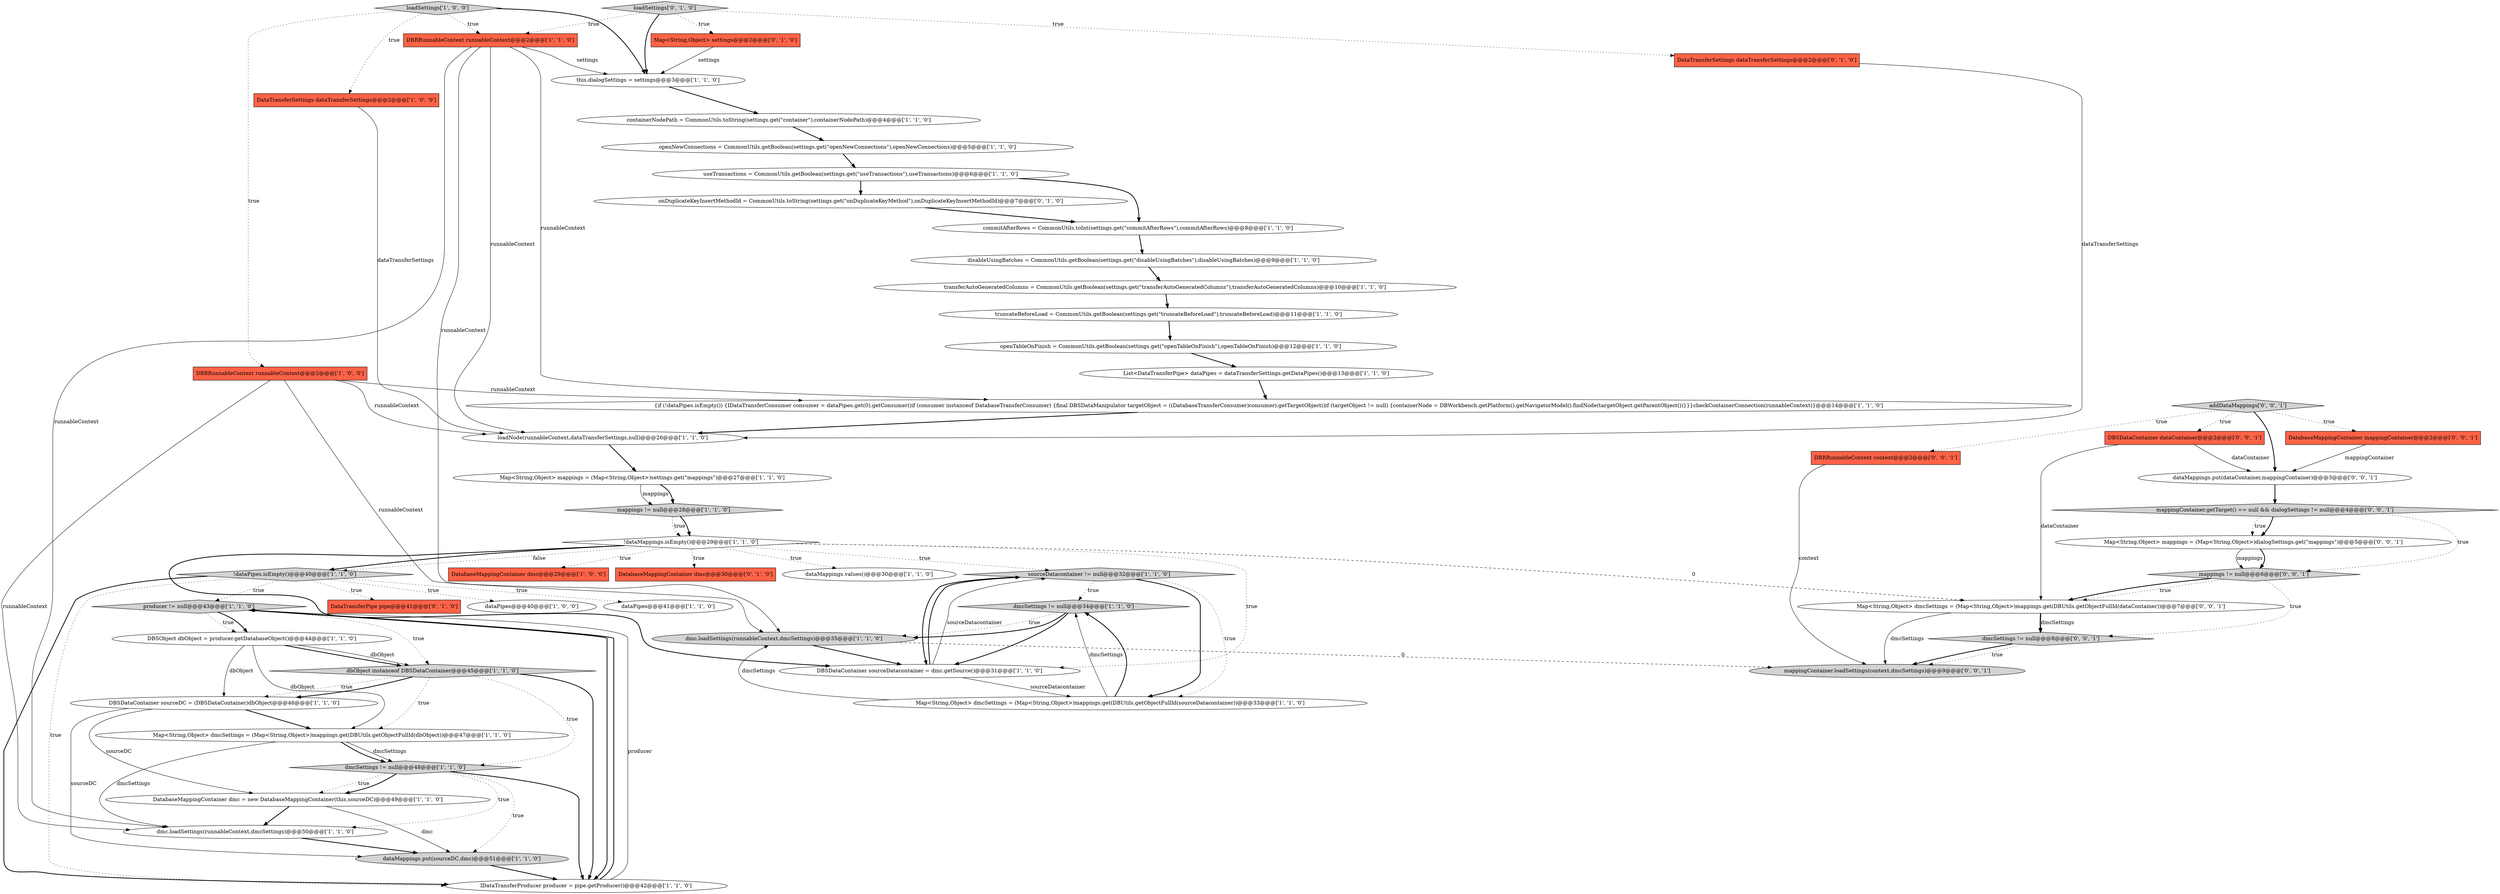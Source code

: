 digraph {
5 [style = filled, label = "loadNode(runnableContext,dataTransferSettings,null)@@@26@@@['1', '1', '0']", fillcolor = white, shape = ellipse image = "AAA0AAABBB1BBB"];
7 [style = filled, label = "Map<String,Object> mappings = (Map<String,Object>)settings.get(\"mappings\")@@@27@@@['1', '1', '0']", fillcolor = white, shape = ellipse image = "AAA0AAABBB1BBB"];
30 [style = filled, label = "mappings != null@@@28@@@['1', '1', '0']", fillcolor = lightgray, shape = diamond image = "AAA0AAABBB1BBB"];
55 [style = filled, label = "Map<String,Object> mappings = (Map<String,Object>)dialogSettings.get(\"mappings\")@@@5@@@['0', '0', '1']", fillcolor = white, shape = ellipse image = "AAA0AAABBB3BBB"];
20 [style = filled, label = "dbObject instanceof DBSDataContainer@@@45@@@['1', '1', '0']", fillcolor = lightgray, shape = diamond image = "AAA0AAABBB1BBB"];
35 [style = filled, label = "{if (!dataPipes.isEmpty()) {IDataTransferConsumer consumer = dataPipes.get(0).getConsumer()if (consumer instanceof DatabaseTransferConsumer) {final DBSDataManipulator targetObject = ((DatabaseTransferConsumer)consumer).getTargetObject()if (targetObject != null) {containerNode = DBWorkbench.getPlatform().getNavigatorModel().findNode(targetObject.getParentObject())}}}checkContainerConnection(runnableContext)}@@@14@@@['1', '1', '0']", fillcolor = white, shape = ellipse image = "AAA0AAABBB1BBB"];
18 [style = filled, label = "List<DataTransferPipe> dataPipes = dataTransferSettings.getDataPipes()@@@13@@@['1', '1', '0']", fillcolor = white, shape = ellipse image = "AAA0AAABBB1BBB"];
13 [style = filled, label = "this.dialogSettings = settings@@@3@@@['1', '1', '0']", fillcolor = white, shape = ellipse image = "AAA0AAABBB1BBB"];
19 [style = filled, label = "producer != null@@@43@@@['1', '1', '0']", fillcolor = lightgray, shape = diamond image = "AAA0AAABBB1BBB"];
25 [style = filled, label = "DBRRunnableContext runnableContext@@@2@@@['1', '1', '0']", fillcolor = tomato, shape = box image = "AAA0AAABBB1BBB"];
41 [style = filled, label = "DataTransferSettings dataTransferSettings@@@2@@@['0', '1', '0']", fillcolor = tomato, shape = box image = "AAA0AAABBB2BBB"];
38 [style = filled, label = "dataPipes@@@41@@@['1', '1', '0']", fillcolor = white, shape = ellipse image = "AAA0AAABBB1BBB"];
48 [style = filled, label = "mappingContainer.loadSettings(context,dmcSettings)@@@9@@@['0', '0', '1']", fillcolor = lightgray, shape = ellipse image = "AAA0AAABBB3BBB"];
15 [style = filled, label = "DataTransferSettings dataTransferSettings@@@2@@@['1', '0', '0']", fillcolor = tomato, shape = box image = "AAA0AAABBB1BBB"];
32 [style = filled, label = "DBSDataContainer sourceDC = (DBSDataContainer)dbObject@@@46@@@['1', '1', '0']", fillcolor = white, shape = ellipse image = "AAA0AAABBB1BBB"];
42 [style = filled, label = "Map<String,Object> settings@@@2@@@['0', '1', '0']", fillcolor = tomato, shape = box image = "AAA0AAABBB2BBB"];
44 [style = filled, label = "DataTransferPipe pipe@@@41@@@['0', '1', '0']", fillcolor = tomato, shape = box image = "AAA0AAABBB2BBB"];
27 [style = filled, label = "IDataTransferProducer producer = pipe.getProducer()@@@42@@@['1', '1', '0']", fillcolor = white, shape = ellipse image = "AAA0AAABBB1BBB"];
21 [style = filled, label = "DatabaseMappingContainer dmc = new DatabaseMappingContainer(this,sourceDC)@@@49@@@['1', '1', '0']", fillcolor = white, shape = ellipse image = "AAA0AAABBB1BBB"];
39 [style = filled, label = "loadSettings['0', '1', '0']", fillcolor = lightgray, shape = diamond image = "AAA0AAABBB2BBB"];
2 [style = filled, label = "openNewConnections = CommonUtils.getBoolean(settings.get(\"openNewConnections\"),openNewConnections)@@@5@@@['1', '1', '0']", fillcolor = white, shape = ellipse image = "AAA0AAABBB1BBB"];
52 [style = filled, label = "Map<String,Object> dmcSettings = (Map<String,Object>)mappings.get(DBUtils.getObjectFullId(dataContainer))@@@7@@@['0', '0', '1']", fillcolor = white, shape = ellipse image = "AAA0AAABBB3BBB"];
37 [style = filled, label = "truncateBeforeLoad = CommonUtils.getBoolean(settings.get(\"truncateBeforeLoad\"),truncateBeforeLoad)@@@11@@@['1', '1', '0']", fillcolor = white, shape = ellipse image = "AAA0AAABBB1BBB"];
24 [style = filled, label = "dmcSettings != null@@@34@@@['1', '1', '0']", fillcolor = lightgray, shape = diamond image = "AAA0AAABBB1BBB"];
45 [style = filled, label = "DatabaseMappingContainer mappingContainer@@@2@@@['0', '0', '1']", fillcolor = tomato, shape = box image = "AAA0AAABBB3BBB"];
43 [style = filled, label = "onDuplicateKeyInsertMethodId = CommonUtils.toString(settings.get(\"onDuplicateKeyMethod\"),onDuplicateKeyInsertMethodId)@@@7@@@['0', '1', '0']", fillcolor = white, shape = ellipse image = "AAA1AAABBB2BBB"];
16 [style = filled, label = "openTableOnFinish = CommonUtils.getBoolean(settings.get(\"openTableOnFinish\"),openTableOnFinish)@@@12@@@['1', '1', '0']", fillcolor = white, shape = ellipse image = "AAA0AAABBB1BBB"];
14 [style = filled, label = "loadSettings['1', '0', '0']", fillcolor = lightgray, shape = diamond image = "AAA0AAABBB1BBB"];
1 [style = filled, label = "transferAutoGeneratedColumns = CommonUtils.getBoolean(settings.get(\"transferAutoGeneratedColumns\"),transferAutoGeneratedColumns)@@@10@@@['1', '1', '0']", fillcolor = white, shape = ellipse image = "AAA0AAABBB1BBB"];
8 [style = filled, label = "dmc.loadSettings(runnableContext,dmcSettings)@@@50@@@['1', '1', '0']", fillcolor = white, shape = ellipse image = "AAA0AAABBB1BBB"];
3 [style = filled, label = "sourceDatacontainer != null@@@32@@@['1', '1', '0']", fillcolor = lightgray, shape = diamond image = "AAA0AAABBB1BBB"];
50 [style = filled, label = "DBSDataContainer dataContainer@@@2@@@['0', '0', '1']", fillcolor = tomato, shape = box image = "AAA0AAABBB3BBB"];
31 [style = filled, label = "!dataMappings.isEmpty()@@@29@@@['1', '1', '0']", fillcolor = white, shape = diamond image = "AAA0AAABBB1BBB"];
11 [style = filled, label = "DatabaseMappingContainer dmc@@@29@@@['1', '0', '0']", fillcolor = tomato, shape = box image = "AAA0AAABBB1BBB"];
17 [style = filled, label = "DBSObject dbObject = producer.getDatabaseObject()@@@44@@@['1', '1', '0']", fillcolor = white, shape = ellipse image = "AAA0AAABBB1BBB"];
22 [style = filled, label = "DBRRunnableContext runnableContext@@@2@@@['1', '0', '0']", fillcolor = tomato, shape = box image = "AAA0AAABBB1BBB"];
28 [style = filled, label = "dataPipes@@@40@@@['1', '0', '0']", fillcolor = white, shape = ellipse image = "AAA0AAABBB1BBB"];
29 [style = filled, label = "dmc.loadSettings(runnableContext,dmcSettings)@@@35@@@['1', '1', '0']", fillcolor = lightgray, shape = ellipse image = "AAA0AAABBB1BBB"];
54 [style = filled, label = "DBRRunnableContext context@@@2@@@['0', '0', '1']", fillcolor = tomato, shape = box image = "AAA0AAABBB3BBB"];
33 [style = filled, label = "!dataPipes.isEmpty()@@@40@@@['1', '1', '0']", fillcolor = lightgray, shape = diamond image = "AAA0AAABBB1BBB"];
46 [style = filled, label = "mappings != null@@@6@@@['0', '0', '1']", fillcolor = lightgray, shape = diamond image = "AAA0AAABBB3BBB"];
34 [style = filled, label = "useTransactions = CommonUtils.getBoolean(settings.get(\"useTransactions\"),useTransactions)@@@6@@@['1', '1', '0']", fillcolor = white, shape = ellipse image = "AAA0AAABBB1BBB"];
23 [style = filled, label = "dmcSettings != null@@@48@@@['1', '1', '0']", fillcolor = lightgray, shape = diamond image = "AAA0AAABBB1BBB"];
40 [style = filled, label = "DatabaseMappingContainer dmc@@@30@@@['0', '1', '0']", fillcolor = tomato, shape = box image = "AAA0AAABBB2BBB"];
6 [style = filled, label = "disableUsingBatches = CommonUtils.getBoolean(settings.get(\"disableUsingBatches\"),disableUsingBatches)@@@9@@@['1', '1', '0']", fillcolor = white, shape = ellipse image = "AAA0AAABBB1BBB"];
4 [style = filled, label = "Map<String,Object> dmcSettings = (Map<String,Object>)mappings.get(DBUtils.getObjectFullId(dbObject))@@@47@@@['1', '1', '0']", fillcolor = white, shape = ellipse image = "AAA0AAABBB1BBB"];
36 [style = filled, label = "dataMappings.values()@@@30@@@['1', '1', '0']", fillcolor = white, shape = ellipse image = "AAA0AAABBB1BBB"];
47 [style = filled, label = "dmcSettings != null@@@8@@@['0', '0', '1']", fillcolor = lightgray, shape = diamond image = "AAA0AAABBB3BBB"];
53 [style = filled, label = "addDataMappings['0', '0', '1']", fillcolor = lightgray, shape = diamond image = "AAA0AAABBB3BBB"];
12 [style = filled, label = "commitAfterRows = CommonUtils.toInt(settings.get(\"commitAfterRows\"),commitAfterRows)@@@8@@@['1', '1', '0']", fillcolor = white, shape = ellipse image = "AAA0AAABBB1BBB"];
9 [style = filled, label = "DBSDataContainer sourceDatacontainer = dmc.getSource()@@@31@@@['1', '1', '0']", fillcolor = white, shape = ellipse image = "AAA0AAABBB1BBB"];
10 [style = filled, label = "Map<String,Object> dmcSettings = (Map<String,Object>)mappings.get(DBUtils.getObjectFullId(sourceDatacontainer))@@@33@@@['1', '1', '0']", fillcolor = white, shape = ellipse image = "AAA0AAABBB1BBB"];
51 [style = filled, label = "dataMappings.put(dataContainer,mappingContainer)@@@3@@@['0', '0', '1']", fillcolor = white, shape = ellipse image = "AAA0AAABBB3BBB"];
49 [style = filled, label = "mappingContainer.getTarget() == null && dialogSettings != null@@@4@@@['0', '0', '1']", fillcolor = lightgray, shape = diamond image = "AAA0AAABBB3BBB"];
0 [style = filled, label = "dataMappings.put(sourceDC,dmc)@@@51@@@['1', '1', '0']", fillcolor = lightgray, shape = ellipse image = "AAA0AAABBB1BBB"];
26 [style = filled, label = "containerNodePath = CommonUtils.toString(settings.get(\"container\"),containerNodePath)@@@4@@@['1', '1', '0']", fillcolor = white, shape = ellipse image = "AAA0AAABBB1BBB"];
21->0 [style = solid, label="dmc"];
20->32 [style = dotted, label="true"];
3->10 [style = bold, label=""];
20->27 [style = bold, label=""];
46->52 [style = dotted, label="true"];
31->33 [style = dotted, label="false"];
10->24 [style = bold, label=""];
26->2 [style = bold, label=""];
49->46 [style = dotted, label="true"];
47->48 [style = dotted, label="true"];
32->21 [style = solid, label="sourceDC"];
22->8 [style = solid, label="runnableContext"];
7->30 [style = solid, label="mappings"];
49->55 [style = bold, label=""];
2->34 [style = bold, label=""];
43->12 [style = bold, label=""];
52->48 [style = solid, label="dmcSettings"];
1->37 [style = bold, label=""];
19->27 [style = bold, label=""];
46->47 [style = dotted, label="true"];
4->23 [style = solid, label="dmcSettings"];
39->25 [style = dotted, label="true"];
53->54 [style = dotted, label="true"];
0->27 [style = bold, label=""];
23->0 [style = dotted, label="true"];
23->21 [style = dotted, label="true"];
30->31 [style = dotted, label="true"];
3->9 [style = bold, label=""];
24->29 [style = dotted, label="true"];
4->23 [style = bold, label=""];
33->28 [style = dotted, label="true"];
27->19 [style = bold, label=""];
51->49 [style = bold, label=""];
24->29 [style = bold, label=""];
41->5 [style = solid, label="dataTransferSettings"];
31->33 [style = bold, label=""];
37->16 [style = bold, label=""];
3->24 [style = dotted, label="true"];
29->48 [style = dashed, label="0"];
23->27 [style = bold, label=""];
54->48 [style = solid, label="context"];
13->26 [style = bold, label=""];
25->13 [style = solid, label="settings"];
33->27 [style = bold, label=""];
42->13 [style = solid, label="settings"];
45->51 [style = solid, label="mappingContainer"];
33->38 [style = dotted, label="true"];
39->13 [style = bold, label=""];
20->32 [style = bold, label=""];
53->50 [style = dotted, label="true"];
14->13 [style = bold, label=""];
21->8 [style = bold, label=""];
32->0 [style = solid, label="sourceDC"];
19->20 [style = dotted, label="true"];
30->31 [style = bold, label=""];
17->4 [style = solid, label="dbObject"];
23->21 [style = bold, label=""];
53->51 [style = bold, label=""];
35->5 [style = bold, label=""];
25->8 [style = solid, label="runnableContext"];
9->10 [style = solid, label="sourceDatacontainer"];
31->52 [style = dashed, label="0"];
14->22 [style = dotted, label="true"];
52->47 [style = solid, label="dmcSettings"];
19->17 [style = dotted, label="true"];
25->35 [style = solid, label="runnableContext"];
32->4 [style = bold, label=""];
5->7 [style = bold, label=""];
22->35 [style = solid, label="runnableContext"];
31->11 [style = dotted, label="true"];
31->36 [style = dotted, label="true"];
50->51 [style = solid, label="dataContainer"];
8->0 [style = bold, label=""];
55->46 [style = bold, label=""];
27->19 [style = solid, label="producer"];
33->19 [style = dotted, label="true"];
39->42 [style = dotted, label="true"];
17->20 [style = bold, label=""];
47->48 [style = bold, label=""];
20->23 [style = dotted, label="true"];
31->3 [style = dotted, label="true"];
3->10 [style = dotted, label="true"];
46->52 [style = bold, label=""];
14->25 [style = dotted, label="true"];
9->3 [style = solid, label="sourceDatacontainer"];
19->17 [style = bold, label=""];
10->29 [style = solid, label="dmcSettings"];
24->9 [style = bold, label=""];
10->24 [style = solid, label="dmcSettings"];
15->5 [style = solid, label="dataTransferSettings"];
34->43 [style = bold, label=""];
6->1 [style = bold, label=""];
18->35 [style = bold, label=""];
52->47 [style = bold, label=""];
12->6 [style = bold, label=""];
29->9 [style = bold, label=""];
49->55 [style = dotted, label="true"];
25->5 [style = solid, label="runnableContext"];
39->41 [style = dotted, label="true"];
31->9 [style = bold, label=""];
16->18 [style = bold, label=""];
17->20 [style = solid, label="dbObject"];
17->32 [style = solid, label="dbObject"];
9->3 [style = bold, label=""];
50->52 [style = solid, label="dataContainer"];
33->44 [style = dotted, label="true"];
22->29 [style = solid, label="runnableContext"];
22->5 [style = solid, label="runnableContext"];
55->46 [style = solid, label="mappings"];
31->9 [style = dotted, label="true"];
14->15 [style = dotted, label="true"];
31->40 [style = dotted, label="true"];
20->4 [style = dotted, label="true"];
53->45 [style = dotted, label="true"];
23->8 [style = dotted, label="true"];
34->12 [style = bold, label=""];
4->8 [style = solid, label="dmcSettings"];
25->29 [style = solid, label="runnableContext"];
7->30 [style = bold, label=""];
33->27 [style = dotted, label="true"];
}
